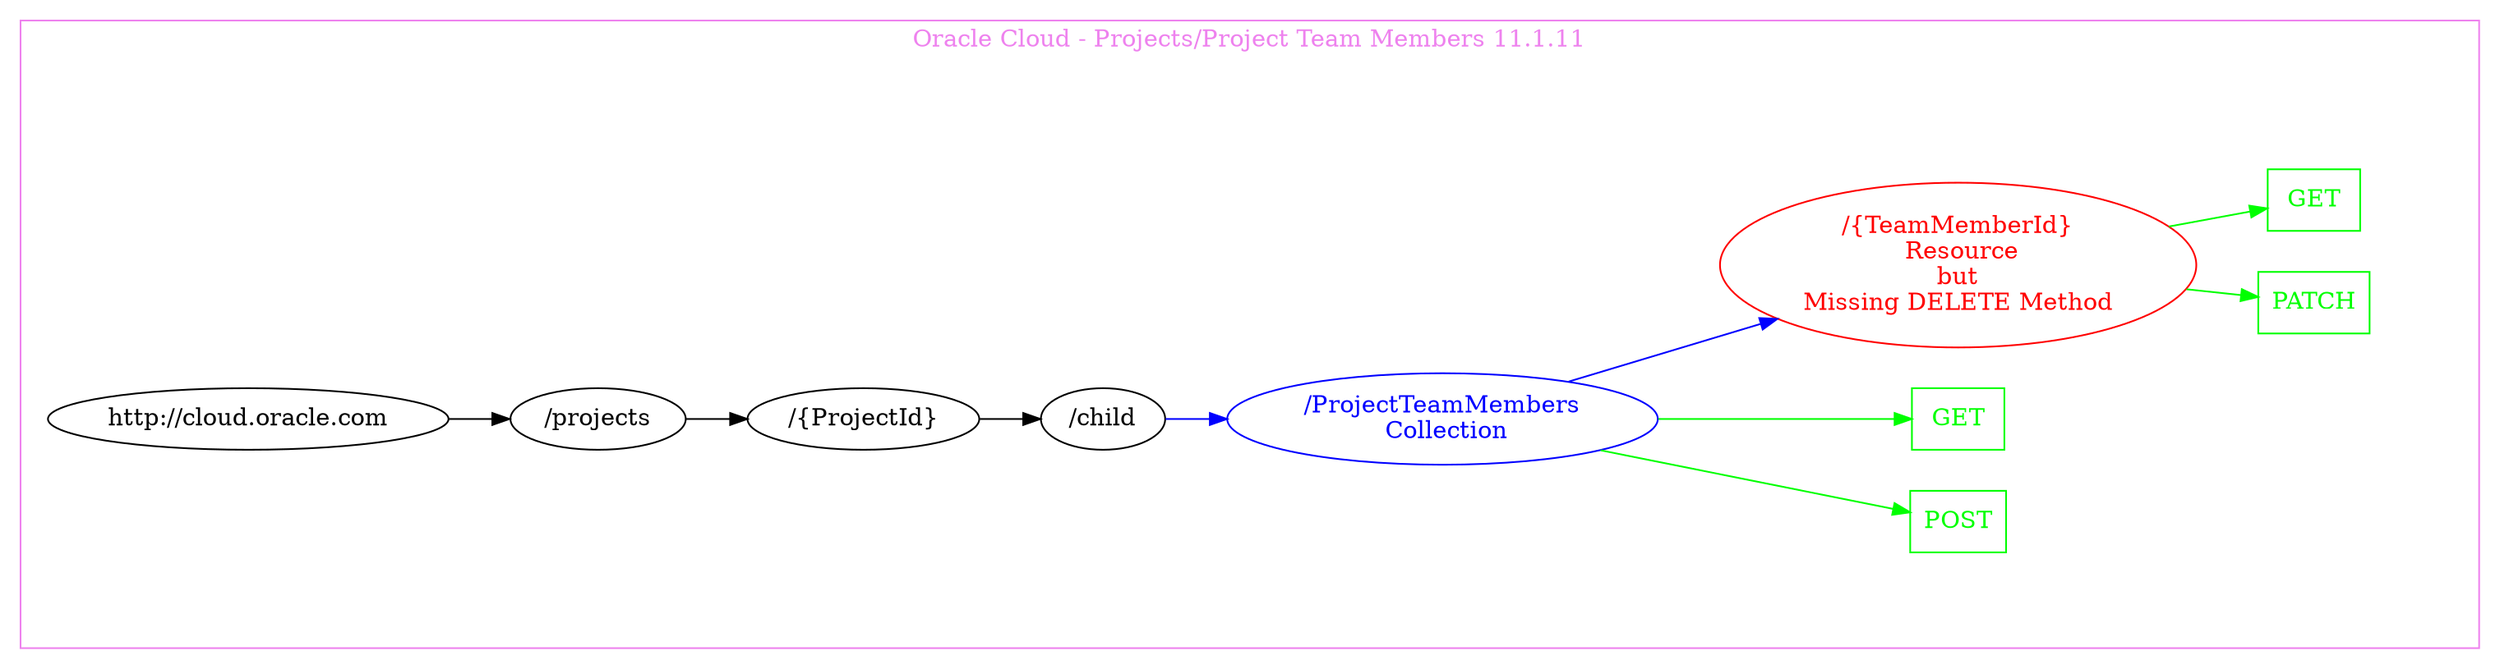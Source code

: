 digraph Cloud_Computing_REST_API {
rankdir="LR";
subgraph cluster_0 {
label="Oracle Cloud - Projects/Project Team Members 11.1.11"
color=violet
fontcolor=violet
subgraph cluster_1 {
label=""
color=white
fontcolor=white
node1 [label="http://cloud.oracle.com", shape="ellipse", color="black", fontcolor="black"]
node1 -> node2 [color="black", fontcolor="black"]
subgraph cluster_2 {
label=""
color=white
fontcolor=white
node2 [label="/projects", shape="ellipse", color="black", fontcolor="black"]
node2 -> node3 [color="black", fontcolor="black"]
subgraph cluster_3 {
label=""
color=white
fontcolor=white
node3 [label="/{ProjectId}", shape="ellipse", color="black", fontcolor="black"]
node3 -> node4 [color="black", fontcolor="black"]
subgraph cluster_4 {
label=""
color=white
fontcolor=white
node4 [label="/child", shape="ellipse", color="black", fontcolor="black"]
node4 -> node5 [color="blue", fontcolor="blue"]
subgraph cluster_5 {
label=""
color=white
fontcolor=white
node5 [label="/ProjectTeamMembers\n Collection", shape="ellipse", color="blue", fontcolor="blue"]
node5 -> node6 [color="green", fontcolor="green"]
subgraph cluster_6 {
label=""
color=white
fontcolor=white
node6 [label="POST", shape="box", color="green", fontcolor="green"]
}
node5 -> node7 [color="green", fontcolor="green"]
subgraph cluster_7 {
label=""
color=white
fontcolor=white
node7 [label="GET", shape="box", color="green", fontcolor="green"]
}
node5 -> node8 [color="blue", fontcolor="blue"]
subgraph cluster_8 {
label=""
color=white
fontcolor=white
node8 [label="/{TeamMemberId}\n Resource\nbut\nMissing DELETE Method", shape="ellipse", color="red", fontcolor="red"]
node8 -> node9 [color="green", fontcolor="green"]
subgraph cluster_9 {
label=""
color=white
fontcolor=white
node9 [label="PATCH", shape="box", color="green", fontcolor="green"]
}
node8 -> node10 [color="green", fontcolor="green"]
subgraph cluster_10 {
label=""
color=white
fontcolor=white
node10 [label="GET", shape="box", color="green", fontcolor="green"]
}
}
}
}
}
}
}
}
}
